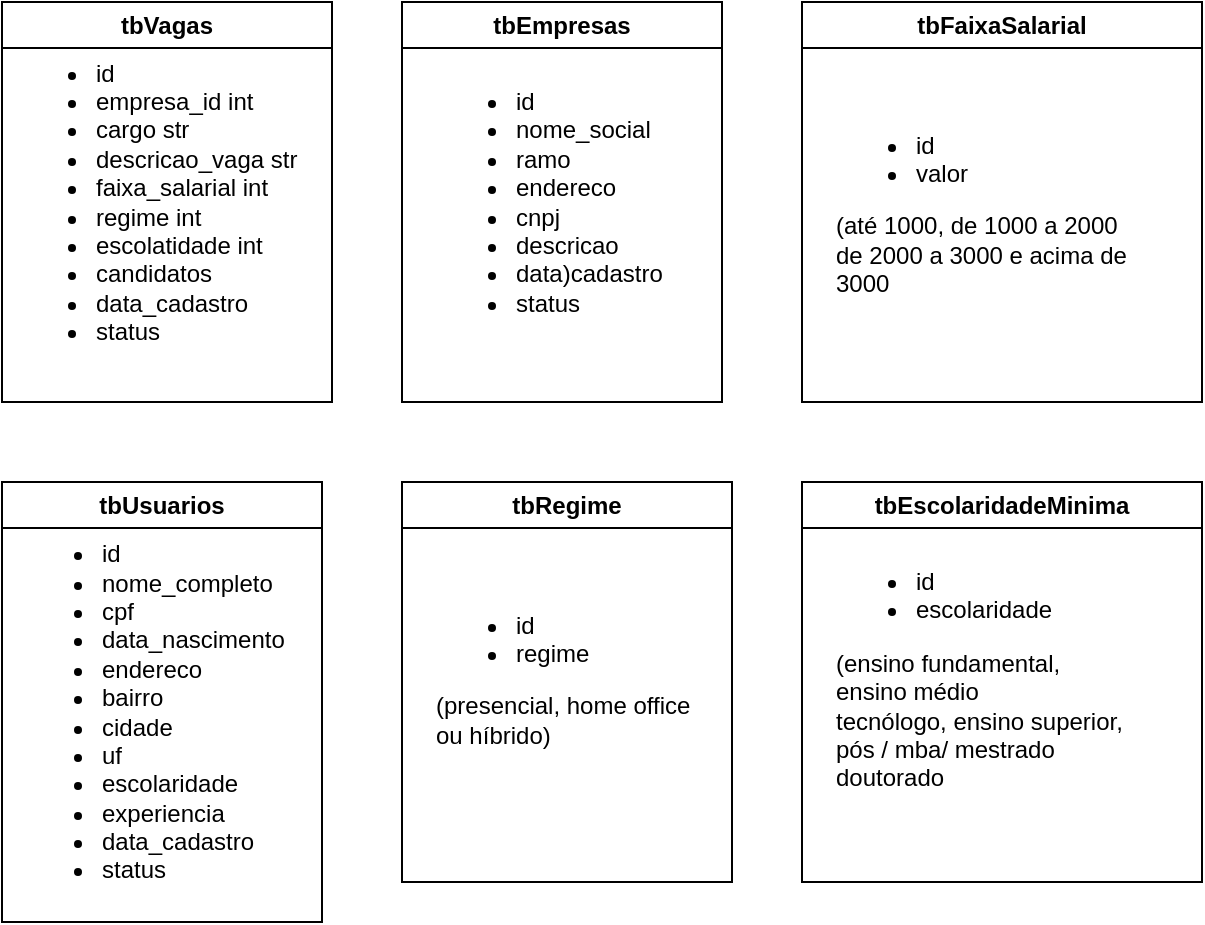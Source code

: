 <mxfile version="24.7.6">
  <diagram name="Página-1" id="DpaMdCS54HOKeHdCSwLn">
    <mxGraphModel dx="782" dy="863" grid="1" gridSize="10" guides="1" tooltips="1" connect="1" arrows="1" fold="1" page="1" pageScale="1" pageWidth="827" pageHeight="1169" math="0" shadow="0">
      <root>
        <mxCell id="0" />
        <mxCell id="1" parent="0" />
        <mxCell id="OMyhO2Jcg892DU5jWI1W-1" value="tbVagas" style="swimlane;whiteSpace=wrap;html=1;" parent="1" vertex="1">
          <mxGeometry x="80" y="80" width="165" height="200" as="geometry" />
        </mxCell>
        <mxCell id="OMyhO2Jcg892DU5jWI1W-4" value="&lt;div style=&quot;&quot;&gt;&lt;ul&gt;&lt;li&gt;&lt;span style=&quot;background-color: initial;&quot;&gt;id&lt;/span&gt;&lt;/li&gt;&lt;li&gt;empresa_id int&lt;/li&gt;&lt;li&gt;cargo str&amp;nbsp;&lt;/li&gt;&lt;li&gt;descricao_vaga str&lt;/li&gt;&lt;li&gt;faixa_salarial int&lt;/li&gt;&lt;li&gt;regime int&lt;/li&gt;&lt;li&gt;escolatidade int&lt;/li&gt;&lt;li&gt;candidatos&lt;/li&gt;&lt;li&gt;data_cadastro&lt;br&gt;&lt;/li&gt;&lt;li&gt;status&lt;/li&gt;&lt;/ul&gt;&lt;/div&gt;" style="text;html=1;align=left;verticalAlign=middle;resizable=0;points=[];autosize=1;strokeColor=none;fillColor=none;" parent="OMyhO2Jcg892DU5jWI1W-1" vertex="1">
          <mxGeometry x="5" y="10" width="160" height="180" as="geometry" />
        </mxCell>
        <mxCell id="OMyhO2Jcg892DU5jWI1W-5" value="tbEmpresas" style="swimlane;whiteSpace=wrap;html=1;" parent="1" vertex="1">
          <mxGeometry x="280" y="80" width="160" height="200" as="geometry" />
        </mxCell>
        <mxCell id="OMyhO2Jcg892DU5jWI1W-6" value="&lt;div style=&quot;&quot;&gt;&lt;ul&gt;&lt;li&gt;id&lt;/li&gt;&lt;li&gt;nome_social&lt;/li&gt;&lt;li&gt;ramo&lt;/li&gt;&lt;li&gt;endereco&lt;/li&gt;&lt;li&gt;cnpj&lt;/li&gt;&lt;li&gt;descricao&lt;/li&gt;&lt;li&gt;data)cadastro&lt;/li&gt;&lt;li&gt;status&lt;/li&gt;&lt;/ul&gt;&lt;/div&gt;" style="text;html=1;align=left;verticalAlign=middle;resizable=0;points=[];autosize=1;strokeColor=none;fillColor=none;" parent="OMyhO2Jcg892DU5jWI1W-5" vertex="1">
          <mxGeometry x="15" y="25" width="140" height="150" as="geometry" />
        </mxCell>
        <mxCell id="OMyhO2Jcg892DU5jWI1W-7" value="tbUsuarios" style="swimlane;whiteSpace=wrap;html=1;" parent="1" vertex="1">
          <mxGeometry x="80" y="320" width="160" height="220" as="geometry" />
        </mxCell>
        <mxCell id="OMyhO2Jcg892DU5jWI1W-8" value="&lt;div style=&quot;&quot;&gt;&lt;ul&gt;&lt;li&gt;id&lt;/li&gt;&lt;li&gt;nome_completo&lt;/li&gt;&lt;li&gt;cpf&lt;/li&gt;&lt;li&gt;data_nascimento&lt;/li&gt;&lt;li&gt;endereco&lt;/li&gt;&lt;li&gt;bairro&lt;/li&gt;&lt;li&gt;cidade&lt;/li&gt;&lt;li&gt;uf&lt;/li&gt;&lt;li&gt;escolaridade&lt;/li&gt;&lt;li&gt;experiencia&lt;/li&gt;&lt;li&gt;data_cadastro&lt;/li&gt;&lt;li&gt;status&lt;/li&gt;&lt;/ul&gt;&lt;/div&gt;" style="text;html=1;align=left;verticalAlign=middle;resizable=0;points=[];autosize=1;strokeColor=none;fillColor=none;" parent="OMyhO2Jcg892DU5jWI1W-7" vertex="1">
          <mxGeometry x="7.5" y="10" width="150" height="210" as="geometry" />
        </mxCell>
        <mxCell id="SYsFjz5i5U1I9MaQafsf-1" value="tbFaixaSalarial" style="swimlane;whiteSpace=wrap;html=1;" vertex="1" parent="1">
          <mxGeometry x="480" y="80" width="200" height="200" as="geometry" />
        </mxCell>
        <mxCell id="SYsFjz5i5U1I9MaQafsf-2" value="&lt;div style=&quot;&quot;&gt;&lt;ul&gt;&lt;li&gt;id&lt;/li&gt;&lt;li&gt;valor&lt;/li&gt;&lt;/ul&gt;&lt;div&gt;(até 1000, de 1000 a 2000&amp;nbsp;&lt;br&gt;de 2000 a 3000 e acima de&amp;nbsp;&lt;/div&gt;&lt;div&gt;3000&lt;/div&gt;&lt;/div&gt;" style="text;html=1;align=left;verticalAlign=middle;resizable=0;points=[];autosize=1;strokeColor=none;fillColor=none;" vertex="1" parent="SYsFjz5i5U1I9MaQafsf-1">
          <mxGeometry x="15" y="45" width="170" height="110" as="geometry" />
        </mxCell>
        <mxCell id="SYsFjz5i5U1I9MaQafsf-3" value="tbEscolaridadeMinima" style="swimlane;whiteSpace=wrap;html=1;" vertex="1" parent="1">
          <mxGeometry x="480" y="320" width="200" height="200" as="geometry" />
        </mxCell>
        <mxCell id="SYsFjz5i5U1I9MaQafsf-4" value="&lt;div style=&quot;&quot;&gt;&lt;ul&gt;&lt;li&gt;id&lt;/li&gt;&lt;li&gt;escolaridade&lt;/li&gt;&lt;/ul&gt;&lt;div&gt;(ensino fundamental,&amp;nbsp;&lt;/div&gt;&lt;div&gt;ensino médio&lt;/div&gt;&lt;div&gt;tecnólogo, ensino superior,&amp;nbsp;&lt;/div&gt;&lt;div&gt;pós / mba/ mestrado&lt;/div&gt;&lt;div&gt;doutorado&lt;/div&gt;&lt;div&gt;&lt;br&gt;&lt;/div&gt;&lt;/div&gt;" style="text;html=1;align=left;verticalAlign=middle;resizable=0;points=[];autosize=1;strokeColor=none;fillColor=none;" vertex="1" parent="SYsFjz5i5U1I9MaQafsf-3">
          <mxGeometry x="15" y="25" width="170" height="150" as="geometry" />
        </mxCell>
        <mxCell id="SYsFjz5i5U1I9MaQafsf-5" value="tbRegime" style="swimlane;whiteSpace=wrap;html=1;" vertex="1" parent="1">
          <mxGeometry x="280" y="320" width="165" height="200" as="geometry" />
        </mxCell>
        <mxCell id="SYsFjz5i5U1I9MaQafsf-6" value="&lt;div style=&quot;&quot;&gt;&lt;ul&gt;&lt;li&gt;id&lt;/li&gt;&lt;li&gt;regime&lt;/li&gt;&lt;/ul&gt;&lt;div&gt;(presencial, home office&lt;/div&gt;&lt;div&gt;ou híbrido)&lt;/div&gt;&lt;div&gt;&lt;br&gt;&lt;/div&gt;&lt;/div&gt;" style="text;html=1;align=left;verticalAlign=middle;resizable=0;points=[];autosize=1;strokeColor=none;fillColor=none;" vertex="1" parent="SYsFjz5i5U1I9MaQafsf-5">
          <mxGeometry x="15" y="45" width="150" height="110" as="geometry" />
        </mxCell>
      </root>
    </mxGraphModel>
  </diagram>
</mxfile>
